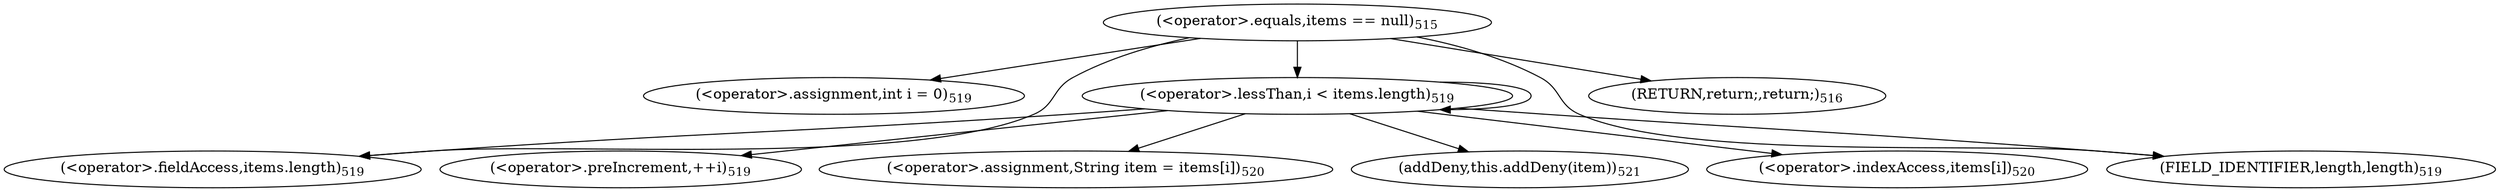 digraph "addItemsToDeny" {  
"1319" [label = <(&lt;operator&gt;.equals,items == null)<SUB>515</SUB>> ]
"1326" [label = <(&lt;operator&gt;.assignment,int i = 0)<SUB>519</SUB>> ]
"1329" [label = <(&lt;operator&gt;.lessThan,i &lt; items.length)<SUB>519</SUB>> ]
"1334" [label = <(&lt;operator&gt;.preIncrement,++i)<SUB>519</SUB>> ]
"1323" [label = <(RETURN,return;,return;)<SUB>516</SUB>> ]
"1331" [label = <(&lt;operator&gt;.fieldAccess,items.length)<SUB>519</SUB>> ]
"1338" [label = <(&lt;operator&gt;.assignment,String item = items[i])<SUB>520</SUB>> ]
"1343" [label = <(addDeny,this.addDeny(item))<SUB>521</SUB>> ]
"1333" [label = <(FIELD_IDENTIFIER,length,length)<SUB>519</SUB>> ]
"1340" [label = <(&lt;operator&gt;.indexAccess,items[i])<SUB>520</SUB>> ]
  "1319" -> "1326" 
  "1319" -> "1333" 
  "1319" -> "1323" 
  "1319" -> "1331" 
  "1319" -> "1329" 
  "1329" -> "1333" 
  "1329" -> "1338" 
  "1329" -> "1343" 
  "1329" -> "1331" 
  "1329" -> "1334" 
  "1329" -> "1340" 
  "1329" -> "1329" 
}
